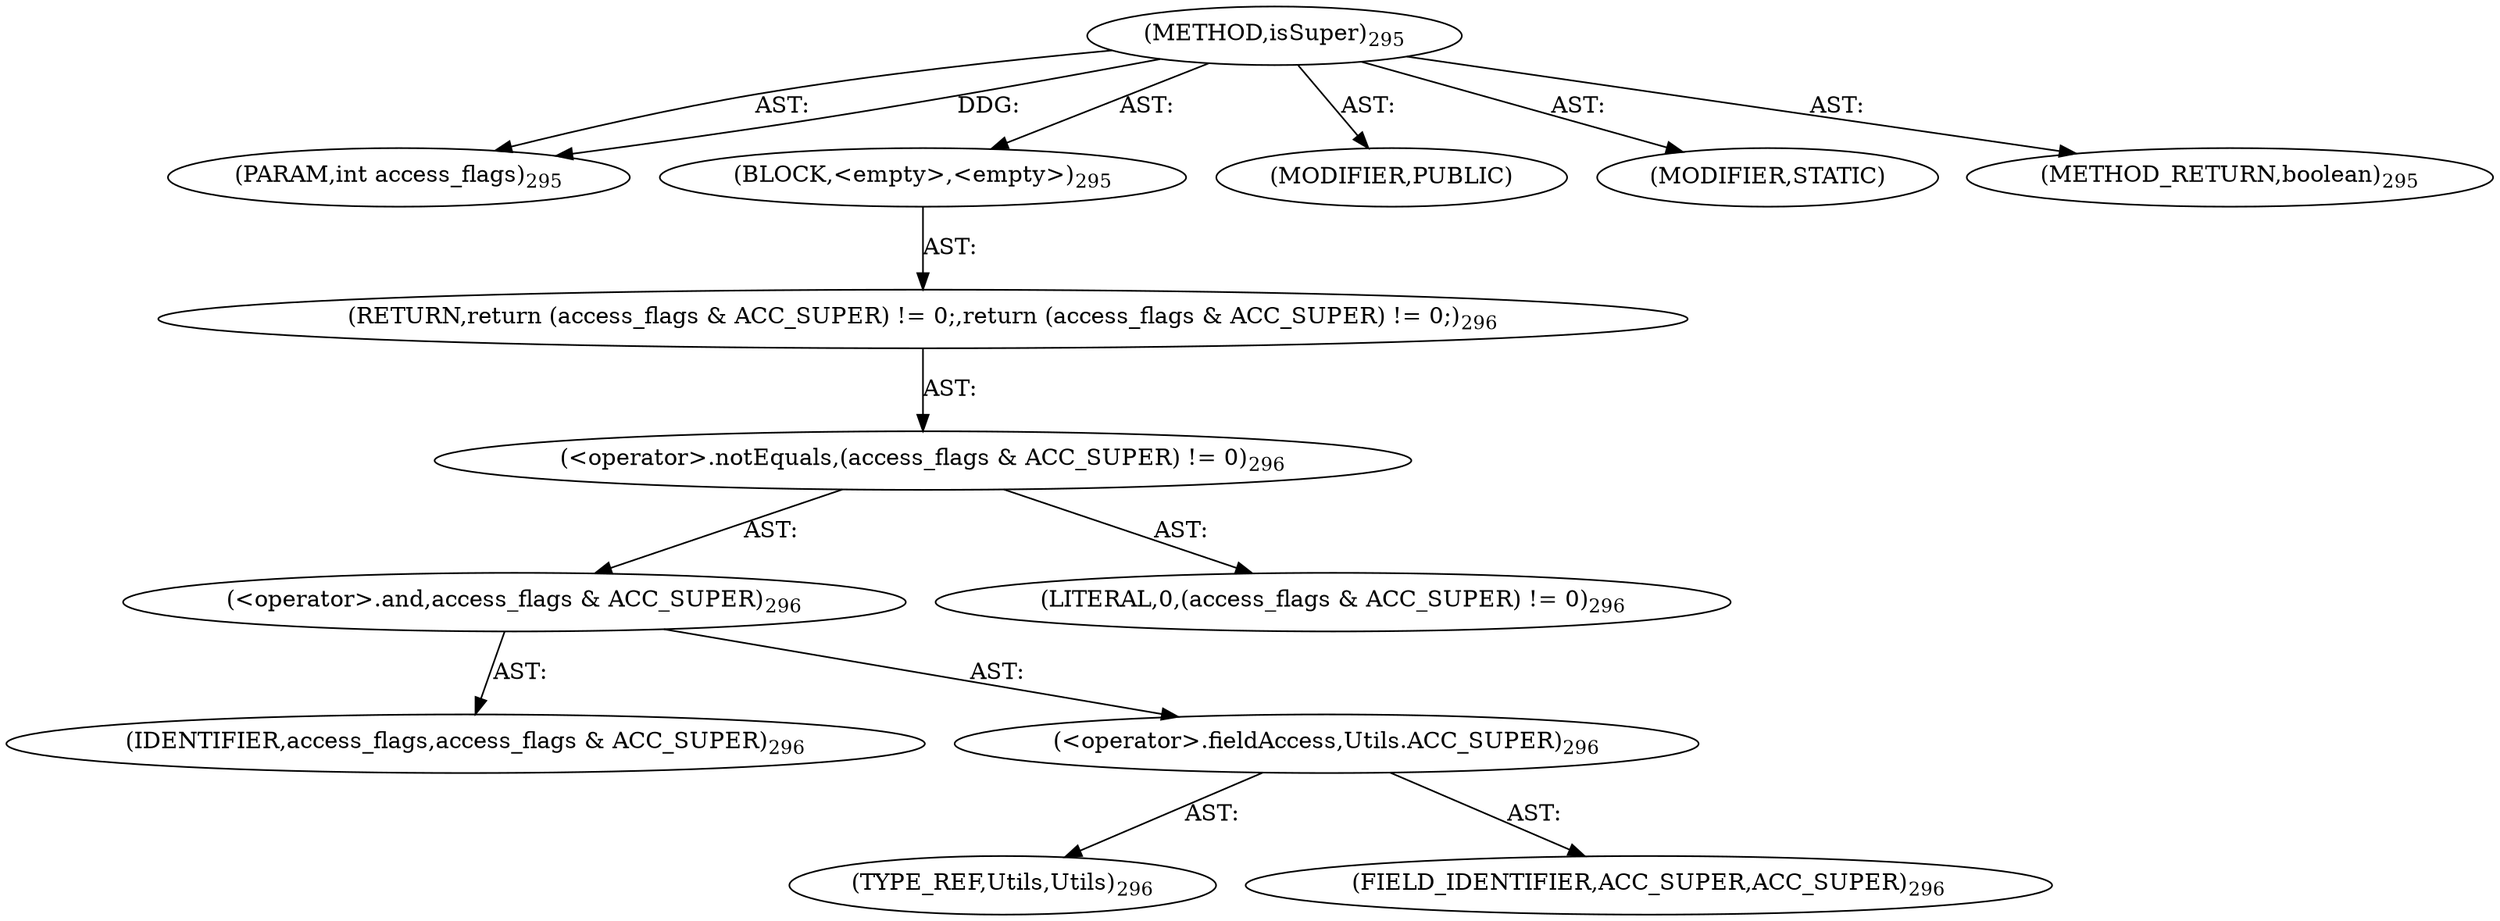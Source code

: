 digraph "isSuper" {  
"111669149711" [label = <(METHOD,isSuper)<SUB>295</SUB>> ]
"115964117010" [label = <(PARAM,int access_flags)<SUB>295</SUB>> ]
"25769803807" [label = <(BLOCK,&lt;empty&gt;,&lt;empty&gt;)<SUB>295</SUB>> ]
"146028888078" [label = <(RETURN,return (access_flags &amp; ACC_SUPER) != 0;,return (access_flags &amp; ACC_SUPER) != 0;)<SUB>296</SUB>> ]
"30064771171" [label = <(&lt;operator&gt;.notEquals,(access_flags &amp; ACC_SUPER) != 0)<SUB>296</SUB>> ]
"30064771172" [label = <(&lt;operator&gt;.and,access_flags &amp; ACC_SUPER)<SUB>296</SUB>> ]
"68719476815" [label = <(IDENTIFIER,access_flags,access_flags &amp; ACC_SUPER)<SUB>296</SUB>> ]
"30064771173" [label = <(&lt;operator&gt;.fieldAccess,Utils.ACC_SUPER)<SUB>296</SUB>> ]
"180388626442" [label = <(TYPE_REF,Utils,Utils)<SUB>296</SUB>> ]
"55834574857" [label = <(FIELD_IDENTIFIER,ACC_SUPER,ACC_SUPER)<SUB>296</SUB>> ]
"90194313258" [label = <(LITERAL,0,(access_flags &amp; ACC_SUPER) != 0)<SUB>296</SUB>> ]
"133143986232" [label = <(MODIFIER,PUBLIC)> ]
"133143986233" [label = <(MODIFIER,STATIC)> ]
"128849018895" [label = <(METHOD_RETURN,boolean)<SUB>295</SUB>> ]
  "111669149711" -> "115964117010"  [ label = "AST: "] 
  "111669149711" -> "25769803807"  [ label = "AST: "] 
  "111669149711" -> "133143986232"  [ label = "AST: "] 
  "111669149711" -> "133143986233"  [ label = "AST: "] 
  "111669149711" -> "128849018895"  [ label = "AST: "] 
  "25769803807" -> "146028888078"  [ label = "AST: "] 
  "146028888078" -> "30064771171"  [ label = "AST: "] 
  "30064771171" -> "30064771172"  [ label = "AST: "] 
  "30064771171" -> "90194313258"  [ label = "AST: "] 
  "30064771172" -> "68719476815"  [ label = "AST: "] 
  "30064771172" -> "30064771173"  [ label = "AST: "] 
  "30064771173" -> "180388626442"  [ label = "AST: "] 
  "30064771173" -> "55834574857"  [ label = "AST: "] 
  "111669149711" -> "115964117010"  [ label = "DDG: "] 
}
